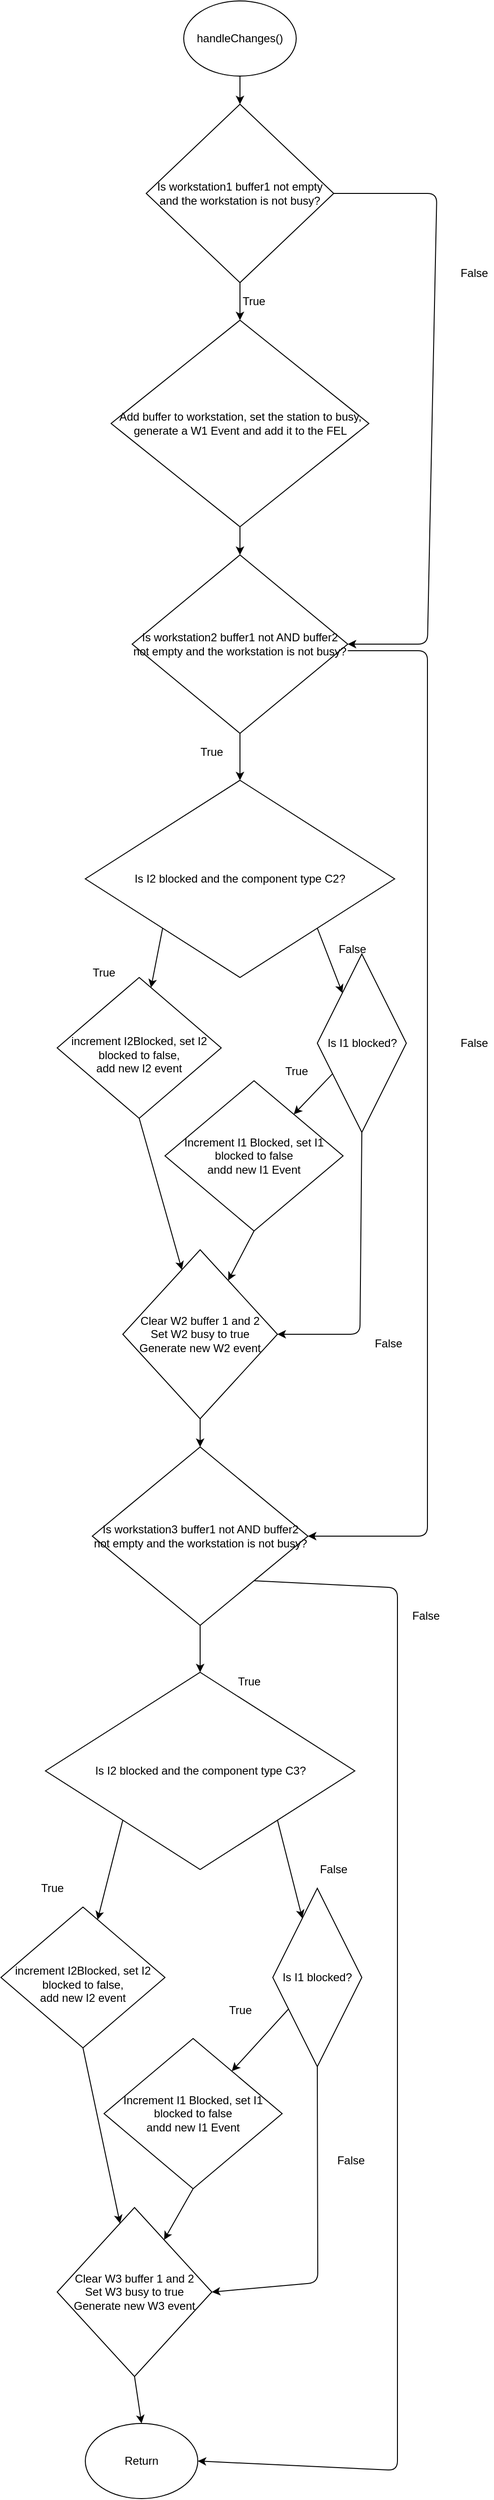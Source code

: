 <mxfile version="14.5.3" type="device"><diagram id="A5-YqPQt_4zSF5kZ2Zb5" name="Page-1"><mxGraphModel dx="1492" dy="2912" grid="1" gridSize="10" guides="1" tooltips="1" connect="1" arrows="1" fold="1" page="1" pageScale="1" pageWidth="850" pageHeight="1100" math="0" shadow="0"><root><mxCell id="0"/><mxCell id="1" parent="0"/><mxCell id="YUcSKURXPmnFKR6Rcryz-1" value="handleChanges()" style="ellipse;whiteSpace=wrap;html=1;" vertex="1" parent="1"><mxGeometry x="330" y="-20" width="120" height="80" as="geometry"/></mxCell><mxCell id="YUcSKURXPmnFKR6Rcryz-2" value="Is workstation1 buffer1 not empty and the workstation is not busy?" style="rhombus;whiteSpace=wrap;html=1;" vertex="1" parent="1"><mxGeometry x="290" y="90" width="200" height="190" as="geometry"/></mxCell><mxCell id="YUcSKURXPmnFKR6Rcryz-3" value="" style="endArrow=classic;html=1;exitX=0.5;exitY=1;exitDx=0;exitDy=0;" edge="1" parent="1" source="YUcSKURXPmnFKR6Rcryz-1" target="YUcSKURXPmnFKR6Rcryz-2"><mxGeometry width="50" height="50" relative="1" as="geometry"><mxPoint x="540" y="510" as="sourcePoint"/><mxPoint x="590" y="460" as="targetPoint"/></mxGeometry></mxCell><mxCell id="YUcSKURXPmnFKR6Rcryz-4" value="" style="endArrow=classic;html=1;exitX=0.5;exitY=1;exitDx=0;exitDy=0;" edge="1" parent="1" source="YUcSKURXPmnFKR6Rcryz-2" target="YUcSKURXPmnFKR6Rcryz-5"><mxGeometry width="50" height="50" relative="1" as="geometry"><mxPoint x="540" y="510" as="sourcePoint"/><mxPoint x="370" y="350" as="targetPoint"/></mxGeometry></mxCell><mxCell id="YUcSKURXPmnFKR6Rcryz-5" value="Add buffer to workstation, set the station to busy,&lt;br&gt;generate a W1 Event and add it to the FEL" style="rhombus;whiteSpace=wrap;html=1;" vertex="1" parent="1"><mxGeometry x="252.5" y="320" width="275" height="220" as="geometry"/></mxCell><mxCell id="YUcSKURXPmnFKR6Rcryz-6" value="&lt;span&gt;Is workstation2 buffer1 not AND buffer2 not empty and the workstation is not busy?&lt;/span&gt;" style="rhombus;whiteSpace=wrap;html=1;" vertex="1" parent="1"><mxGeometry x="275" y="570" width="230" height="190" as="geometry"/></mxCell><mxCell id="YUcSKURXPmnFKR6Rcryz-7" value="" style="endArrow=classic;html=1;exitX=1;exitY=0.5;exitDx=0;exitDy=0;" edge="1" parent="1" source="YUcSKURXPmnFKR6Rcryz-2" target="YUcSKURXPmnFKR6Rcryz-6"><mxGeometry width="50" height="50" relative="1" as="geometry"><mxPoint x="540" y="510" as="sourcePoint"/><mxPoint x="590" y="460" as="targetPoint"/><Array as="points"><mxPoint x="600" y="185"/><mxPoint x="590" y="665"/></Array></mxGeometry></mxCell><mxCell id="YUcSKURXPmnFKR6Rcryz-9" value="" style="endArrow=classic;html=1;" edge="1" parent="1" source="YUcSKURXPmnFKR6Rcryz-6" target="YUcSKURXPmnFKR6Rcryz-12"><mxGeometry width="50" height="50" relative="1" as="geometry"><mxPoint x="470" y="660" as="sourcePoint"/><mxPoint x="395" y="930" as="targetPoint"/></mxGeometry></mxCell><mxCell id="YUcSKURXPmnFKR6Rcryz-10" value="" style="endArrow=classic;html=1;exitX=1;exitY=0.537;exitDx=0;exitDy=0;exitPerimeter=0;entryX=1;entryY=0.5;entryDx=0;entryDy=0;" edge="1" parent="1" source="YUcSKURXPmnFKR6Rcryz-6" target="YUcSKURXPmnFKR6Rcryz-35"><mxGeometry width="50" height="50" relative="1" as="geometry"><mxPoint x="565" y="900" as="sourcePoint"/><mxPoint x="460" y="2000" as="targetPoint"/><Array as="points"><mxPoint x="590" y="672"/><mxPoint x="590" y="1615"/></Array></mxGeometry></mxCell><mxCell id="YUcSKURXPmnFKR6Rcryz-12" value="Is I2 blocked and the component type C2?" style="rhombus;whiteSpace=wrap;html=1;" vertex="1" parent="1"><mxGeometry x="225" y="810" width="330" height="210" as="geometry"/></mxCell><mxCell id="YUcSKURXPmnFKR6Rcryz-14" value="&lt;br&gt;increment I2Blocked, set I2 blocked to false,&lt;br&gt;add new I2 event" style="rhombus;whiteSpace=wrap;html=1;" vertex="1" parent="1"><mxGeometry x="195" y="1020" width="175" height="150" as="geometry"/></mxCell><mxCell id="YUcSKURXPmnFKR6Rcryz-15" value="Is I1 blocked?" style="rhombus;whiteSpace=wrap;html=1;" vertex="1" parent="1"><mxGeometry x="472.5" y="995" width="95" height="190" as="geometry"/></mxCell><mxCell id="YUcSKURXPmnFKR6Rcryz-16" value="Clear W2 buffer 1 and 2&lt;br&gt;Set W2 busy to true&lt;br&gt;Generate new W2 event" style="rhombus;whiteSpace=wrap;html=1;" vertex="1" parent="1"><mxGeometry x="265" y="1310" width="165" height="180" as="geometry"/></mxCell><mxCell id="YUcSKURXPmnFKR6Rcryz-17" value="" style="endArrow=classic;html=1;exitX=1;exitY=1;exitDx=0;exitDy=0;" edge="1" parent="1" source="YUcSKURXPmnFKR6Rcryz-12" target="YUcSKURXPmnFKR6Rcryz-15"><mxGeometry width="50" height="50" relative="1" as="geometry"><mxPoint x="565" y="900" as="sourcePoint"/><mxPoint x="615" y="850" as="targetPoint"/></mxGeometry></mxCell><mxCell id="YUcSKURXPmnFKR6Rcryz-18" value="" style="endArrow=classic;html=1;exitX=0;exitY=1;exitDx=0;exitDy=0;" edge="1" parent="1" source="YUcSKURXPmnFKR6Rcryz-12" target="YUcSKURXPmnFKR6Rcryz-14"><mxGeometry width="50" height="50" relative="1" as="geometry"><mxPoint x="425" y="1120" as="sourcePoint"/><mxPoint x="473.462" y="1161.538" as="targetPoint"/></mxGeometry></mxCell><mxCell id="YUcSKURXPmnFKR6Rcryz-19" value="" style="endArrow=classic;html=1;exitX=0.5;exitY=1;exitDx=0;exitDy=0;" edge="1" parent="1" source="YUcSKURXPmnFKR6Rcryz-14" target="YUcSKURXPmnFKR6Rcryz-16"><mxGeometry width="50" height="50" relative="1" as="geometry"><mxPoint x="565" y="1000" as="sourcePoint"/><mxPoint x="615" y="950" as="targetPoint"/></mxGeometry></mxCell><mxCell id="YUcSKURXPmnFKR6Rcryz-20" value="" style="endArrow=classic;html=1;" edge="1" parent="1" source="YUcSKURXPmnFKR6Rcryz-15" target="YUcSKURXPmnFKR6Rcryz-29"><mxGeometry width="50" height="50" relative="1" as="geometry"><mxPoint x="335" y="1220" as="sourcePoint"/><mxPoint x="380" y="1295" as="targetPoint"/></mxGeometry></mxCell><mxCell id="YUcSKURXPmnFKR6Rcryz-21" value="" style="endArrow=classic;html=1;exitX=0.5;exitY=1;exitDx=0;exitDy=0;entryX=0.5;entryY=0;entryDx=0;entryDy=0;" edge="1" parent="1" source="YUcSKURXPmnFKR6Rcryz-16" target="YUcSKURXPmnFKR6Rcryz-35"><mxGeometry width="50" height="50" relative="1" as="geometry"><mxPoint x="335" y="1220" as="sourcePoint"/><mxPoint x="347.5" y="1900" as="targetPoint"/></mxGeometry></mxCell><mxCell id="YUcSKURXPmnFKR6Rcryz-22" value="" style="endArrow=classic;html=1;exitX=0.5;exitY=1;exitDx=0;exitDy=0;" edge="1" parent="1" source="YUcSKURXPmnFKR6Rcryz-5" target="YUcSKURXPmnFKR6Rcryz-6"><mxGeometry width="50" height="50" relative="1" as="geometry"><mxPoint x="540" y="410" as="sourcePoint"/><mxPoint x="590" y="360" as="targetPoint"/></mxGeometry></mxCell><mxCell id="YUcSKURXPmnFKR6Rcryz-23" value="False" style="text;html=1;strokeColor=none;fillColor=none;align=center;verticalAlign=middle;whiteSpace=wrap;rounded=0;" vertex="1" parent="1"><mxGeometry x="620" y="260" width="40" height="20" as="geometry"/></mxCell><mxCell id="YUcSKURXPmnFKR6Rcryz-24" value="True" style="text;html=1;strokeColor=none;fillColor=none;align=center;verticalAlign=middle;whiteSpace=wrap;rounded=0;" vertex="1" parent="1"><mxGeometry x="385" y="290" width="40" height="20" as="geometry"/></mxCell><mxCell id="YUcSKURXPmnFKR6Rcryz-25" value="True" style="text;html=1;strokeColor=none;fillColor=none;align=center;verticalAlign=middle;whiteSpace=wrap;rounded=0;" vertex="1" parent="1"><mxGeometry x="340" y="770" width="40" height="20" as="geometry"/></mxCell><mxCell id="YUcSKURXPmnFKR6Rcryz-26" value="False" style="text;html=1;strokeColor=none;fillColor=none;align=center;verticalAlign=middle;whiteSpace=wrap;rounded=0;" vertex="1" parent="1"><mxGeometry x="620" y="1080" width="40" height="20" as="geometry"/></mxCell><mxCell id="YUcSKURXPmnFKR6Rcryz-27" value="True" style="text;html=1;strokeColor=none;fillColor=none;align=center;verticalAlign=middle;whiteSpace=wrap;rounded=0;" vertex="1" parent="1"><mxGeometry x="225" y="1005" width="40" height="20" as="geometry"/></mxCell><mxCell id="YUcSKURXPmnFKR6Rcryz-28" value="False" style="text;html=1;strokeColor=none;fillColor=none;align=center;verticalAlign=middle;whiteSpace=wrap;rounded=0;" vertex="1" parent="1"><mxGeometry x="490" y="980" width="40" height="20" as="geometry"/></mxCell><mxCell id="YUcSKURXPmnFKR6Rcryz-29" value="Increment I1 Blocked, set I1 blocked to false&lt;br&gt;andd new I1 Event" style="rhombus;whiteSpace=wrap;html=1;" vertex="1" parent="1"><mxGeometry x="310" y="1130" width="190" height="160" as="geometry"/></mxCell><mxCell id="YUcSKURXPmnFKR6Rcryz-30" value="" style="endArrow=classic;html=1;exitX=0.5;exitY=1;exitDx=0;exitDy=0;" edge="1" parent="1" source="YUcSKURXPmnFKR6Rcryz-29" target="YUcSKURXPmnFKR6Rcryz-16"><mxGeometry width="50" height="50" relative="1" as="geometry"><mxPoint x="460" y="1110" as="sourcePoint"/><mxPoint x="510" y="1060" as="targetPoint"/></mxGeometry></mxCell><mxCell id="YUcSKURXPmnFKR6Rcryz-31" value="" style="endArrow=classic;html=1;entryX=1;entryY=0.5;entryDx=0;entryDy=0;exitX=0.5;exitY=1;exitDx=0;exitDy=0;" edge="1" parent="1" source="YUcSKURXPmnFKR6Rcryz-15" target="YUcSKURXPmnFKR6Rcryz-16"><mxGeometry width="50" height="50" relative="1" as="geometry"><mxPoint x="460" y="1110" as="sourcePoint"/><mxPoint x="510" y="1060" as="targetPoint"/><Array as="points"><mxPoint x="518" y="1400"/></Array></mxGeometry></mxCell><mxCell id="YUcSKURXPmnFKR6Rcryz-32" value="True" style="text;html=1;align=center;verticalAlign=middle;resizable=0;points=[];autosize=1;" vertex="1" parent="1"><mxGeometry x="430" y="1110" width="40" height="20" as="geometry"/></mxCell><mxCell id="YUcSKURXPmnFKR6Rcryz-33" value="False" style="text;html=1;align=center;verticalAlign=middle;resizable=0;points=[];autosize=1;" vertex="1" parent="1"><mxGeometry x="527.5" y="1400" width="40" height="20" as="geometry"/></mxCell><mxCell id="YUcSKURXPmnFKR6Rcryz-35" value="&lt;span&gt;Is workstation3 buffer1 not AND buffer2 not empty and the workstation is not busy?&lt;/span&gt;" style="rhombus;whiteSpace=wrap;html=1;" vertex="1" parent="1"><mxGeometry x="232.5" y="1520" width="230" height="190" as="geometry"/></mxCell><mxCell id="YUcSKURXPmnFKR6Rcryz-36" value="" style="endArrow=classic;html=1;exitX=0.5;exitY=1;exitDx=0;exitDy=0;" edge="1" parent="1" target="YUcSKURXPmnFKR6Rcryz-37" source="YUcSKURXPmnFKR6Rcryz-35"><mxGeometry width="50" height="50" relative="1" as="geometry"><mxPoint x="343.438" y="2180.0" as="sourcePoint"/><mxPoint x="350" y="2291.29" as="targetPoint"/></mxGeometry></mxCell><mxCell id="YUcSKURXPmnFKR6Rcryz-37" value="Is I2 blocked and the component type C3?" style="rhombus;whiteSpace=wrap;html=1;" vertex="1" parent="1"><mxGeometry x="182.5" y="1760" width="330" height="210" as="geometry"/></mxCell><mxCell id="YUcSKURXPmnFKR6Rcryz-38" value="&lt;br&gt;increment I2Blocked, set I2 blocked to false,&lt;br&gt;add new I2 event" style="rhombus;whiteSpace=wrap;html=1;" vertex="1" parent="1"><mxGeometry x="135" y="2010" width="175" height="150" as="geometry"/></mxCell><mxCell id="YUcSKURXPmnFKR6Rcryz-39" value="Is I1 blocked?" style="rhombus;whiteSpace=wrap;html=1;" vertex="1" parent="1"><mxGeometry x="425" y="1990" width="95" height="190" as="geometry"/></mxCell><mxCell id="YUcSKURXPmnFKR6Rcryz-40" value="Clear W3 buffer 1 and 2&lt;br&gt;Set W3 busy to true&lt;br&gt;Generate new W3 event" style="rhombus;whiteSpace=wrap;html=1;" vertex="1" parent="1"><mxGeometry x="195" y="2330" width="165" height="180" as="geometry"/></mxCell><mxCell id="YUcSKURXPmnFKR6Rcryz-41" value="" style="endArrow=classic;html=1;exitX=1;exitY=1;exitDx=0;exitDy=0;" edge="1" parent="1" source="YUcSKURXPmnFKR6Rcryz-37" target="YUcSKURXPmnFKR6Rcryz-39"><mxGeometry width="50" height="50" relative="1" as="geometry"><mxPoint x="540" y="2000" as="sourcePoint"/><mxPoint x="590" y="1950" as="targetPoint"/></mxGeometry></mxCell><mxCell id="YUcSKURXPmnFKR6Rcryz-42" value="" style="endArrow=classic;html=1;exitX=0;exitY=1;exitDx=0;exitDy=0;" edge="1" parent="1" source="YUcSKURXPmnFKR6Rcryz-37" target="YUcSKURXPmnFKR6Rcryz-38"><mxGeometry width="50" height="50" relative="1" as="geometry"><mxPoint x="400" y="2220" as="sourcePoint"/><mxPoint x="219.928" y="2301.367" as="targetPoint"/></mxGeometry></mxCell><mxCell id="YUcSKURXPmnFKR6Rcryz-43" value="" style="endArrow=classic;html=1;exitX=0.5;exitY=1;exitDx=0;exitDy=0;" edge="1" parent="1" source="YUcSKURXPmnFKR6Rcryz-38" target="YUcSKURXPmnFKR6Rcryz-40"><mxGeometry width="50" height="50" relative="1" as="geometry"><mxPoint x="195" y="2430.0" as="sourcePoint"/><mxPoint x="590" y="2050" as="targetPoint"/></mxGeometry></mxCell><mxCell id="YUcSKURXPmnFKR6Rcryz-44" value="" style="endArrow=classic;html=1;" edge="1" parent="1" source="YUcSKURXPmnFKR6Rcryz-39" target="YUcSKURXPmnFKR6Rcryz-48"><mxGeometry width="50" height="50" relative="1" as="geometry"><mxPoint x="310" y="2320" as="sourcePoint"/><mxPoint x="355" y="2395" as="targetPoint"/></mxGeometry></mxCell><mxCell id="YUcSKURXPmnFKR6Rcryz-45" value="True" style="text;html=1;strokeColor=none;fillColor=none;align=center;verticalAlign=middle;whiteSpace=wrap;rounded=0;" vertex="1" parent="1"><mxGeometry x="380" y="1760" width="40" height="20" as="geometry"/></mxCell><mxCell id="YUcSKURXPmnFKR6Rcryz-46" value="True" style="text;html=1;strokeColor=none;fillColor=none;align=center;verticalAlign=middle;whiteSpace=wrap;rounded=0;" vertex="1" parent="1"><mxGeometry x="170" y="1980" width="40" height="20" as="geometry"/></mxCell><mxCell id="YUcSKURXPmnFKR6Rcryz-47" value="False" style="text;html=1;strokeColor=none;fillColor=none;align=center;verticalAlign=middle;whiteSpace=wrap;rounded=0;" vertex="1" parent="1"><mxGeometry x="470" y="1960" width="40" height="20" as="geometry"/></mxCell><mxCell id="YUcSKURXPmnFKR6Rcryz-48" value="Increment I1 Blocked, set I1 blocked to false&lt;br&gt;andd new I1 Event" style="rhombus;whiteSpace=wrap;html=1;" vertex="1" parent="1"><mxGeometry x="245" y="2150" width="190" height="160" as="geometry"/></mxCell><mxCell id="YUcSKURXPmnFKR6Rcryz-49" value="" style="endArrow=classic;html=1;exitX=0.5;exitY=1;exitDx=0;exitDy=0;" edge="1" parent="1" source="YUcSKURXPmnFKR6Rcryz-48" target="YUcSKURXPmnFKR6Rcryz-40"><mxGeometry width="50" height="50" relative="1" as="geometry"><mxPoint x="435" y="2210" as="sourcePoint"/><mxPoint x="485" y="2160" as="targetPoint"/></mxGeometry></mxCell><mxCell id="YUcSKURXPmnFKR6Rcryz-50" value="" style="endArrow=classic;html=1;entryX=1;entryY=0.5;entryDx=0;entryDy=0;exitX=0.5;exitY=1;exitDx=0;exitDy=0;" edge="1" parent="1" source="YUcSKURXPmnFKR6Rcryz-39" target="YUcSKURXPmnFKR6Rcryz-40"><mxGeometry width="50" height="50" relative="1" as="geometry"><mxPoint x="435" y="2210" as="sourcePoint"/><mxPoint x="485" y="2160" as="targetPoint"/><Array as="points"><mxPoint x="473" y="2410"/></Array></mxGeometry></mxCell><mxCell id="YUcSKURXPmnFKR6Rcryz-51" value="True" style="text;html=1;align=center;verticalAlign=middle;resizable=0;points=[];autosize=1;" vertex="1" parent="1"><mxGeometry x="370" y="2110" width="40" height="20" as="geometry"/></mxCell><mxCell id="YUcSKURXPmnFKR6Rcryz-52" value="False" style="text;html=1;align=center;verticalAlign=middle;resizable=0;points=[];autosize=1;" vertex="1" parent="1"><mxGeometry x="487.5" y="2270" width="40" height="20" as="geometry"/></mxCell><mxCell id="YUcSKURXPmnFKR6Rcryz-53" value="" style="endArrow=classic;html=1;exitX=1;exitY=1;exitDx=0;exitDy=0;entryX=1;entryY=0.5;entryDx=0;entryDy=0;" edge="1" parent="1" source="YUcSKURXPmnFKR6Rcryz-35" target="YUcSKURXPmnFKR6Rcryz-58"><mxGeometry width="50" height="50" relative="1" as="geometry"><mxPoint x="450.0" y="2080.03" as="sourcePoint"/><mxPoint x="405.5" y="3000" as="targetPoint"/><Array as="points"><mxPoint x="558" y="1670"/><mxPoint x="558" y="2610"/></Array></mxGeometry></mxCell><mxCell id="YUcSKURXPmnFKR6Rcryz-57" value="False" style="text;html=1;align=center;verticalAlign=middle;resizable=0;points=[];autosize=1;" vertex="1" parent="1"><mxGeometry x="567.5" y="1690" width="40" height="20" as="geometry"/></mxCell><mxCell id="YUcSKURXPmnFKR6Rcryz-58" value="Return" style="ellipse;whiteSpace=wrap;html=1;" vertex="1" parent="1"><mxGeometry x="225" y="2560" width="120" height="80" as="geometry"/></mxCell><mxCell id="YUcSKURXPmnFKR6Rcryz-59" value="" style="endArrow=classic;html=1;exitX=0.5;exitY=1;exitDx=0;exitDy=0;entryX=0.5;entryY=0;entryDx=0;entryDy=0;" edge="1" parent="1" source="YUcSKURXPmnFKR6Rcryz-40" target="YUcSKURXPmnFKR6Rcryz-58"><mxGeometry width="50" height="50" relative="1" as="geometry"><mxPoint x="400" y="2830" as="sourcePoint"/><mxPoint x="450" y="2780" as="targetPoint"/></mxGeometry></mxCell></root></mxGraphModel></diagram></mxfile>